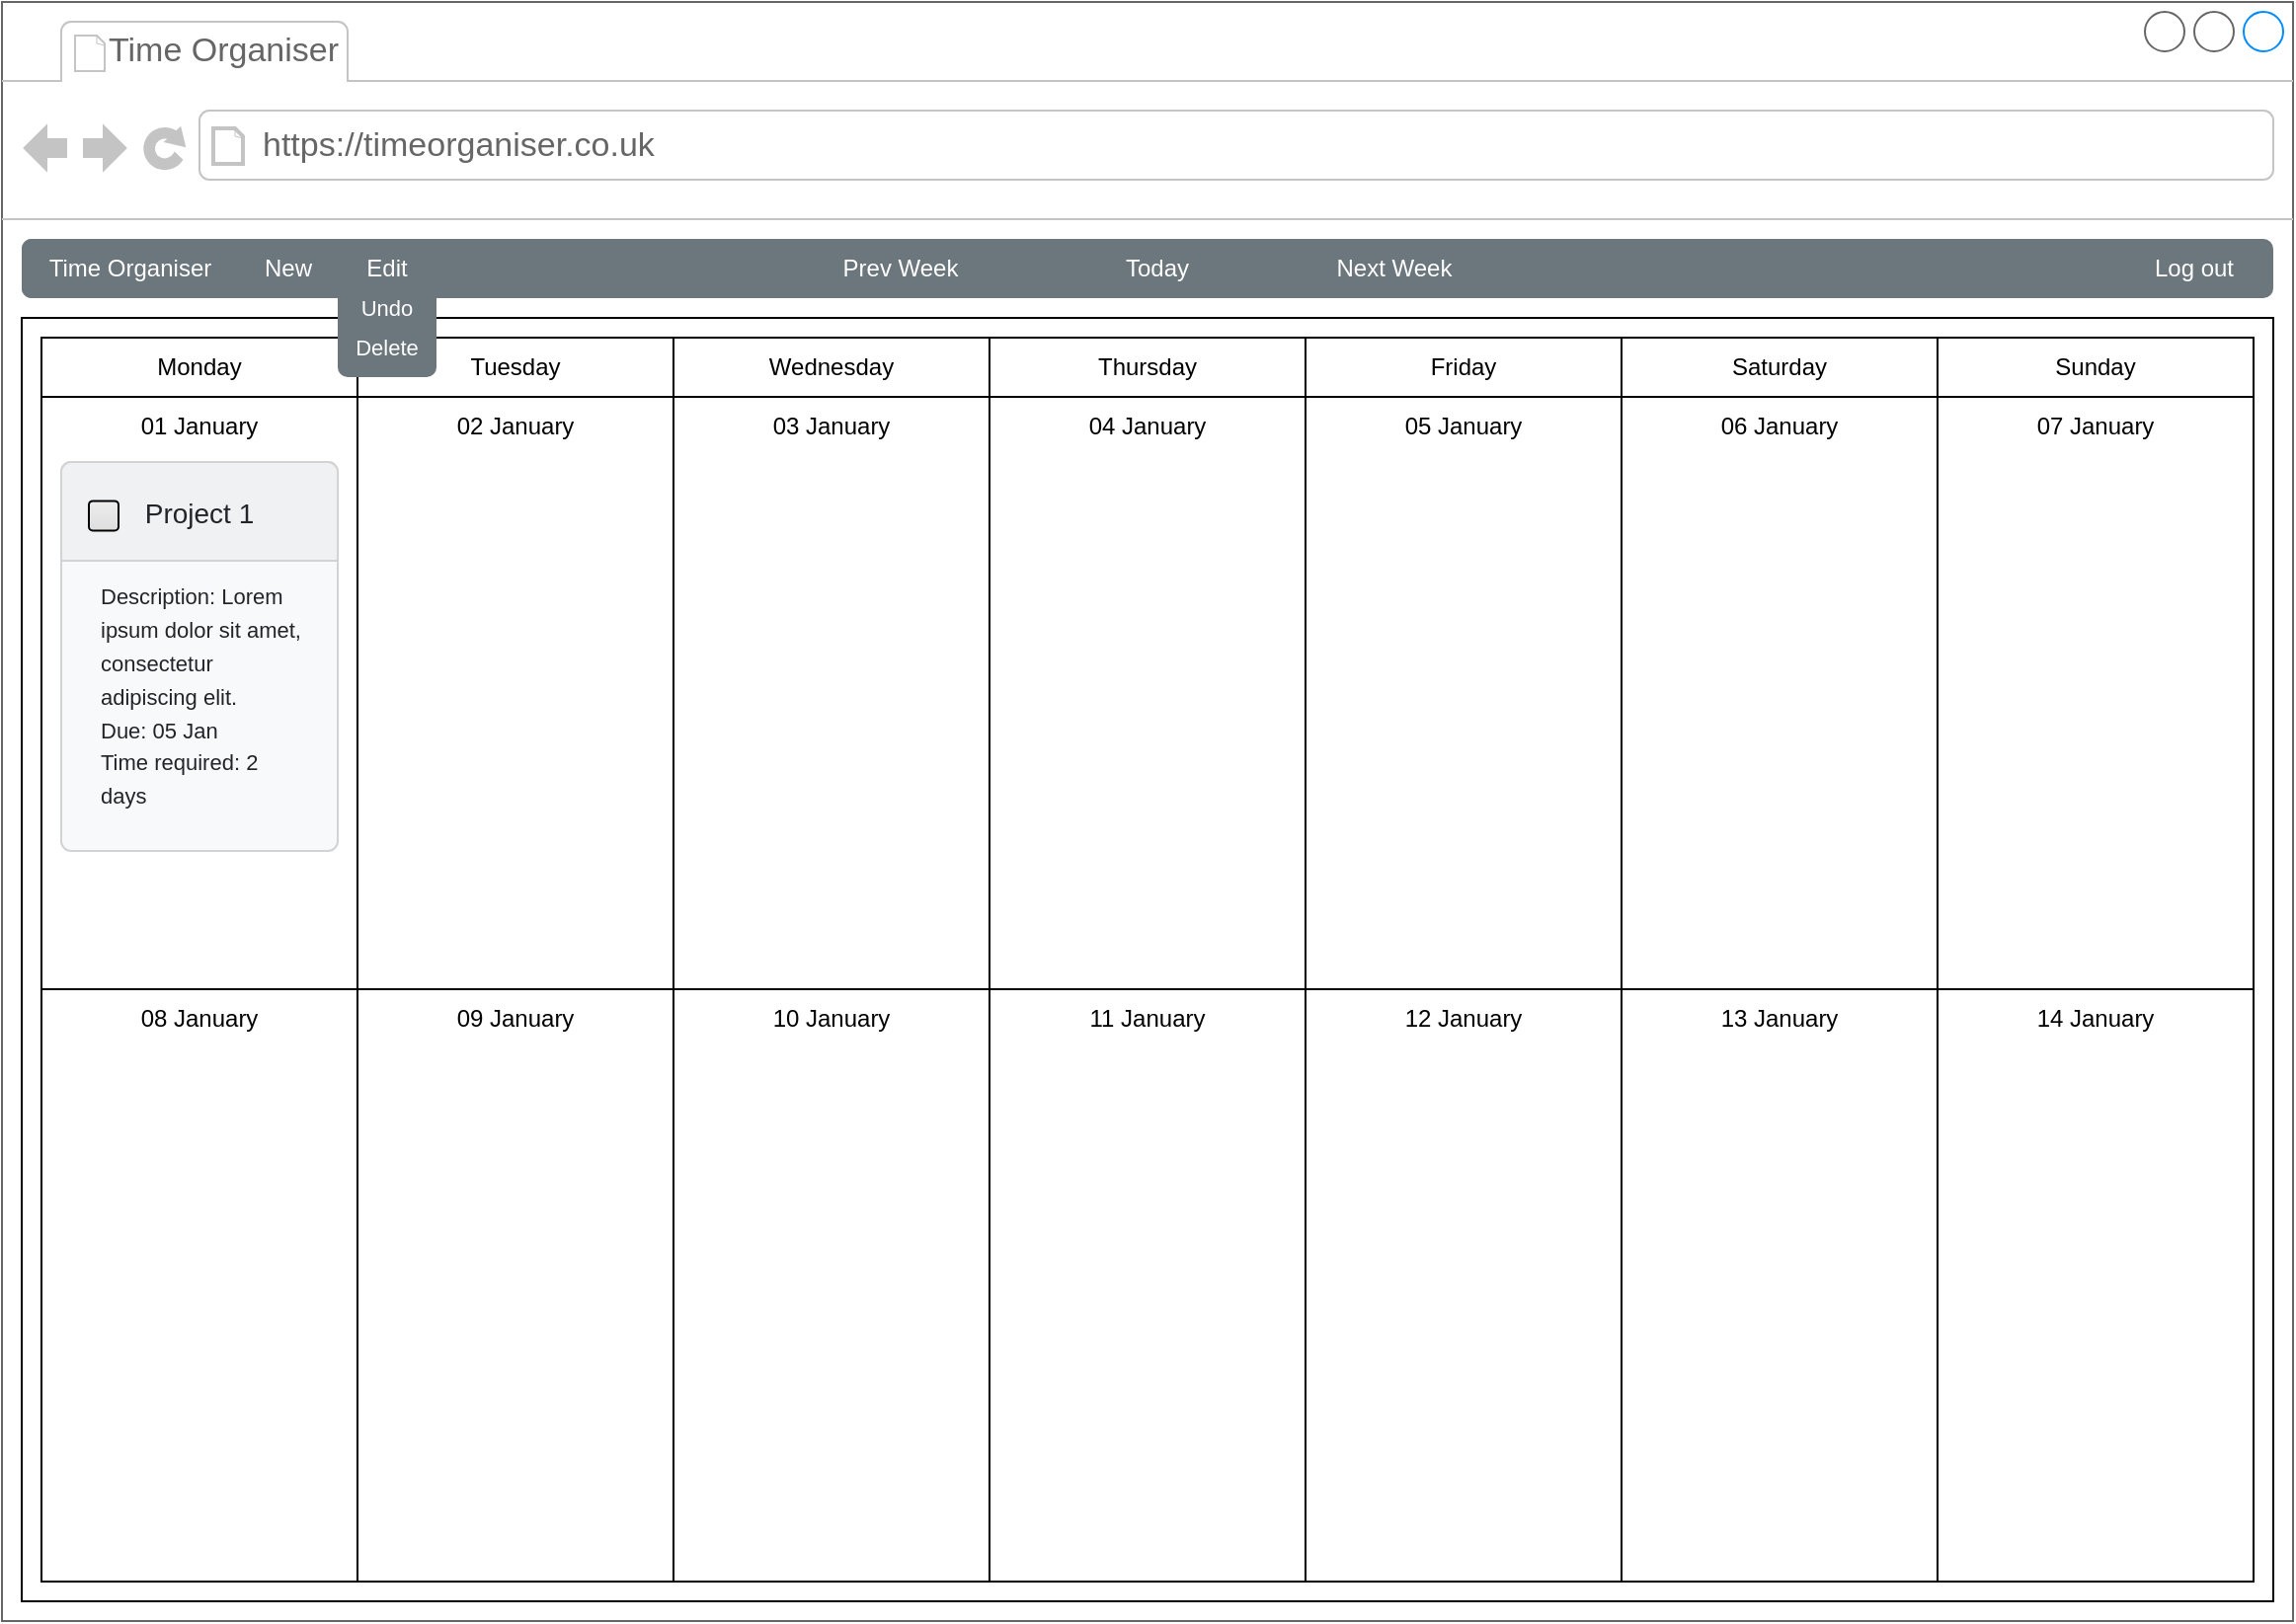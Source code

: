 <mxfile version="22.1.17" type="device" pages="3">
  <diagram name="Main" id="soKR7CIwet9UzGEPgBhU">
    <mxGraphModel dx="1242" dy="827" grid="1" gridSize="10" guides="1" tooltips="1" connect="1" arrows="1" fold="1" page="1" pageScale="1" pageWidth="1169" pageHeight="827" math="0" shadow="0">
      <root>
        <mxCell id="0" />
        <mxCell id="1" parent="0" />
        <mxCell id="f8uNrfVC8qq1xbUnTpQ6-2" value="" style="strokeWidth=1;shadow=0;dashed=0;align=center;html=1;shape=mxgraph.mockup.containers.browserWindow;rSize=0;strokeColor=#666666;strokeColor2=#008cff;strokeColor3=#c4c4c4;mainText=,;recursiveResize=0;" parent="1" vertex="1">
          <mxGeometry width="1160" height="820" as="geometry" />
        </mxCell>
        <mxCell id="f8uNrfVC8qq1xbUnTpQ6-3" value="Time Organiser" style="strokeWidth=1;shadow=0;dashed=0;align=center;html=1;shape=mxgraph.mockup.containers.anchor;fontSize=17;fontColor=#666666;align=left;whiteSpace=wrap;" parent="f8uNrfVC8qq1xbUnTpQ6-2" vertex="1">
          <mxGeometry x="52" y="12" width="120" height="26" as="geometry" />
        </mxCell>
        <mxCell id="f8uNrfVC8qq1xbUnTpQ6-4" value="https://timeorganiser.co.uk" style="strokeWidth=1;shadow=0;dashed=0;align=center;html=1;shape=mxgraph.mockup.containers.anchor;rSize=0;fontSize=17;fontColor=#666666;align=left;" parent="f8uNrfVC8qq1xbUnTpQ6-2" vertex="1">
          <mxGeometry x="130" y="60" width="250" height="26" as="geometry" />
        </mxCell>
        <mxCell id="f8uNrfVC8qq1xbUnTpQ6-10" value="" style="html=1;shadow=0;dashed=0;shape=mxgraph.bootstrap.rrect;rSize=5;strokeColor=none;html=1;whiteSpace=wrap;fillColor=#6C767D;fontColor=#ffffff;sketch=0;" parent="f8uNrfVC8qq1xbUnTpQ6-2" vertex="1">
          <mxGeometry x="10" y="120" width="440" height="30" as="geometry" />
        </mxCell>
        <mxCell id="f8uNrfVC8qq1xbUnTpQ6-11" value="&lt;font color=&quot;#ffffff&quot;&gt;Time Organiser&lt;/font&gt;" style="strokeColor=inherit;fillColor=inherit;gradientColor=inherit;fontColor=inherit;html=1;shadow=0;dashed=0;shape=mxgraph.bootstrap.leftButton;rSize=5;perimeter=none;whiteSpace=wrap;resizeHeight=1;sketch=0;" parent="f8uNrfVC8qq1xbUnTpQ6-10" vertex="1">
          <mxGeometry width="110" height="30" relative="1" as="geometry" />
        </mxCell>
        <mxCell id="f8uNrfVC8qq1xbUnTpQ6-14" value="" style="strokeColor=inherit;fillColor=inherit;gradientColor=inherit;fontColor=inherit;html=1;shadow=0;dashed=0;shape=mxgraph.bootstrap.rightButton;rSize=5;perimeter=none;whiteSpace=wrap;resizeHeight=1;sketch=0;" parent="f8uNrfVC8qq1xbUnTpQ6-10" vertex="1">
          <mxGeometry x="1" width="30" height="30" relative="1" as="geometry">
            <mxPoint x="-30" as="offset" />
          </mxGeometry>
        </mxCell>
        <mxCell id="f8uNrfVC8qq1xbUnTpQ6-12" value="&lt;font color=&quot;#ffffff&quot;&gt;New&lt;/font&gt;" style="strokeColor=inherit;fillColor=inherit;gradientColor=inherit;fontColor=inherit;html=1;shadow=0;dashed=0;perimeter=none;whiteSpace=wrap;resizeHeight=1;sketch=0;" parent="f8uNrfVC8qq1xbUnTpQ6-10" vertex="1">
          <mxGeometry width="30" height="30" relative="1" as="geometry">
            <mxPoint x="120" as="offset" />
          </mxGeometry>
        </mxCell>
        <mxCell id="f8uNrfVC8qq1xbUnTpQ6-13" value="&lt;font color=&quot;#ffffff&quot;&gt;Edit&lt;/font&gt;" style="strokeColor=inherit;fillColor=inherit;gradientColor=inherit;fontColor=inherit;html=1;shadow=0;dashed=0;perimeter=none;whiteSpace=wrap;resizeHeight=1;sketch=0;" parent="f8uNrfVC8qq1xbUnTpQ6-10" vertex="1">
          <mxGeometry width="30" height="30" relative="1" as="geometry">
            <mxPoint x="170" as="offset" />
          </mxGeometry>
        </mxCell>
        <mxCell id="f8uNrfVC8qq1xbUnTpQ6-15" value="" style="html=1;shadow=0;dashed=0;shape=mxgraph.bootstrap.rrect;rSize=5;strokeColor=none;html=1;whiteSpace=wrap;fillColor=#6C767D;fontColor=#ffffff;sketch=0;" parent="f8uNrfVC8qq1xbUnTpQ6-2" vertex="1">
          <mxGeometry x="430" y="120" width="650" height="30" as="geometry" />
        </mxCell>
        <mxCell id="f8uNrfVC8qq1xbUnTpQ6-16" value="" style="strokeColor=inherit;fillColor=inherit;gradientColor=inherit;fontColor=inherit;html=1;shadow=0;dashed=0;shape=mxgraph.bootstrap.leftButton;rSize=5;perimeter=none;whiteSpace=wrap;resizeHeight=1;sketch=0;" parent="f8uNrfVC8qq1xbUnTpQ6-15" vertex="1">
          <mxGeometry width="30" height="30" relative="1" as="geometry" />
        </mxCell>
        <mxCell id="f8uNrfVC8qq1xbUnTpQ6-18" value="" style="strokeColor=inherit;fillColor=inherit;gradientColor=inherit;fontColor=inherit;html=1;shadow=0;dashed=0;shape=mxgraph.bootstrap.rightButton;rSize=5;perimeter=none;whiteSpace=wrap;resizeHeight=1;sketch=0;" parent="f8uNrfVC8qq1xbUnTpQ6-15" vertex="1">
          <mxGeometry x="1" width="30" height="30" relative="1" as="geometry">
            <mxPoint x="-30" as="offset" />
          </mxGeometry>
        </mxCell>
        <mxCell id="4GkKyNcKcZ7dLZaAMH27-37" value="&lt;font color=&quot;#ffffff&quot;&gt;Prev Week&lt;br&gt;&lt;/font&gt;" style="strokeColor=inherit;fillColor=inherit;gradientColor=inherit;fontColor=inherit;html=1;shadow=0;dashed=0;perimeter=none;whiteSpace=wrap;resizeHeight=1;sketch=0;" parent="f8uNrfVC8qq1xbUnTpQ6-15" vertex="1">
          <mxGeometry x="-20" width="90" height="30" as="geometry" />
        </mxCell>
        <mxCell id="4GkKyNcKcZ7dLZaAMH27-38" value="&lt;font color=&quot;#ffffff&quot;&gt;Today&lt;br&gt;&lt;/font&gt;" style="strokeColor=inherit;fillColor=inherit;gradientColor=inherit;fontColor=inherit;html=1;shadow=0;dashed=0;perimeter=none;whiteSpace=wrap;resizeHeight=1;sketch=0;" parent="f8uNrfVC8qq1xbUnTpQ6-15" vertex="1">
          <mxGeometry x="110" width="90" height="30" as="geometry" />
        </mxCell>
        <mxCell id="4GkKyNcKcZ7dLZaAMH27-39" value="&lt;font color=&quot;#ffffff&quot;&gt;Next Week&lt;br&gt;&lt;/font&gt;" style="strokeColor=inherit;fillColor=inherit;gradientColor=inherit;fontColor=inherit;html=1;shadow=0;dashed=0;perimeter=none;whiteSpace=wrap;resizeHeight=1;sketch=0;" parent="f8uNrfVC8qq1xbUnTpQ6-15" vertex="1">
          <mxGeometry x="230" width="90" height="30" as="geometry" />
        </mxCell>
        <mxCell id="f8uNrfVC8qq1xbUnTpQ6-19" value="Log out" style="html=1;shadow=0;dashed=0;shape=mxgraph.bootstrap.rrect;rSize=5;strokeColor=none;html=1;whiteSpace=wrap;fillColor=#6C767D;fontColor=#ffffff;sketch=0;" parent="f8uNrfVC8qq1xbUnTpQ6-2" vertex="1">
          <mxGeometry x="1070" y="120" width="80" height="30" as="geometry" />
        </mxCell>
        <mxCell id="4GkKyNcKcZ7dLZaAMH27-1" value="" style="rounded=0;whiteSpace=wrap;html=1;" parent="f8uNrfVC8qq1xbUnTpQ6-2" vertex="1">
          <mxGeometry x="10" y="160" width="1140" height="650" as="geometry" />
        </mxCell>
        <mxCell id="4GkKyNcKcZ7dLZaAMH27-2" value="Monday" style="rounded=0;whiteSpace=wrap;html=1;" parent="f8uNrfVC8qq1xbUnTpQ6-2" vertex="1">
          <mxGeometry x="20" y="170" width="160" height="30" as="geometry" />
        </mxCell>
        <mxCell id="4GkKyNcKcZ7dLZaAMH27-3" value="Tuesday" style="rounded=0;whiteSpace=wrap;html=1;" parent="f8uNrfVC8qq1xbUnTpQ6-2" vertex="1">
          <mxGeometry x="180" y="170" width="160" height="30" as="geometry" />
        </mxCell>
        <mxCell id="4GkKyNcKcZ7dLZaAMH27-4" value="Wednesday" style="rounded=0;whiteSpace=wrap;html=1;" parent="f8uNrfVC8qq1xbUnTpQ6-2" vertex="1">
          <mxGeometry x="340" y="170" width="160" height="30" as="geometry" />
        </mxCell>
        <mxCell id="4GkKyNcKcZ7dLZaAMH27-5" value="Thursday" style="rounded=0;whiteSpace=wrap;html=1;" parent="f8uNrfVC8qq1xbUnTpQ6-2" vertex="1">
          <mxGeometry x="500" y="170" width="160" height="30" as="geometry" />
        </mxCell>
        <mxCell id="4GkKyNcKcZ7dLZaAMH27-6" value="Friday" style="rounded=0;whiteSpace=wrap;html=1;" parent="f8uNrfVC8qq1xbUnTpQ6-2" vertex="1">
          <mxGeometry x="660" y="170" width="160" height="30" as="geometry" />
        </mxCell>
        <mxCell id="4GkKyNcKcZ7dLZaAMH27-7" value="Saturday" style="rounded=0;whiteSpace=wrap;html=1;" parent="f8uNrfVC8qq1xbUnTpQ6-2" vertex="1">
          <mxGeometry x="820" y="170" width="160" height="30" as="geometry" />
        </mxCell>
        <mxCell id="4GkKyNcKcZ7dLZaAMH27-8" value="Sunday" style="rounded=0;whiteSpace=wrap;html=1;" parent="f8uNrfVC8qq1xbUnTpQ6-2" vertex="1">
          <mxGeometry x="980" y="170" width="160" height="30" as="geometry" />
        </mxCell>
        <mxCell id="4GkKyNcKcZ7dLZaAMH27-9" value="" style="rounded=0;whiteSpace=wrap;html=1;" parent="f8uNrfVC8qq1xbUnTpQ6-2" vertex="1">
          <mxGeometry x="20" y="200" width="160" height="300" as="geometry" />
        </mxCell>
        <mxCell id="4GkKyNcKcZ7dLZaAMH27-10" value="" style="rounded=0;whiteSpace=wrap;html=1;" parent="f8uNrfVC8qq1xbUnTpQ6-2" vertex="1">
          <mxGeometry x="20" y="500" width="160" height="300" as="geometry" />
        </mxCell>
        <mxCell id="4GkKyNcKcZ7dLZaAMH27-11" value="" style="rounded=0;whiteSpace=wrap;html=1;" parent="f8uNrfVC8qq1xbUnTpQ6-2" vertex="1">
          <mxGeometry x="180" y="200" width="160" height="300" as="geometry" />
        </mxCell>
        <mxCell id="4GkKyNcKcZ7dLZaAMH27-12" value="" style="rounded=0;whiteSpace=wrap;html=1;" parent="f8uNrfVC8qq1xbUnTpQ6-2" vertex="1">
          <mxGeometry x="180" y="500" width="160" height="300" as="geometry" />
        </mxCell>
        <mxCell id="4GkKyNcKcZ7dLZaAMH27-13" value="" style="rounded=0;whiteSpace=wrap;html=1;" parent="f8uNrfVC8qq1xbUnTpQ6-2" vertex="1">
          <mxGeometry x="340" y="200" width="160" height="300" as="geometry" />
        </mxCell>
        <mxCell id="4GkKyNcKcZ7dLZaAMH27-14" value="" style="rounded=0;whiteSpace=wrap;html=1;" parent="f8uNrfVC8qq1xbUnTpQ6-2" vertex="1">
          <mxGeometry x="340" y="500" width="160" height="300" as="geometry" />
        </mxCell>
        <mxCell id="4GkKyNcKcZ7dLZaAMH27-15" value="" style="rounded=0;whiteSpace=wrap;html=1;" parent="f8uNrfVC8qq1xbUnTpQ6-2" vertex="1">
          <mxGeometry x="500" y="200" width="160" height="300" as="geometry" />
        </mxCell>
        <mxCell id="4GkKyNcKcZ7dLZaAMH27-16" value="" style="rounded=0;whiteSpace=wrap;html=1;" parent="f8uNrfVC8qq1xbUnTpQ6-2" vertex="1">
          <mxGeometry x="500" y="500" width="160" height="300" as="geometry" />
        </mxCell>
        <mxCell id="4GkKyNcKcZ7dLZaAMH27-17" value="" style="rounded=0;whiteSpace=wrap;html=1;" parent="f8uNrfVC8qq1xbUnTpQ6-2" vertex="1">
          <mxGeometry x="660" y="200" width="160" height="300" as="geometry" />
        </mxCell>
        <mxCell id="4GkKyNcKcZ7dLZaAMH27-18" value="" style="rounded=0;whiteSpace=wrap;html=1;" parent="f8uNrfVC8qq1xbUnTpQ6-2" vertex="1">
          <mxGeometry x="660" y="500" width="160" height="300" as="geometry" />
        </mxCell>
        <mxCell id="4GkKyNcKcZ7dLZaAMH27-19" value="" style="rounded=0;whiteSpace=wrap;html=1;" parent="f8uNrfVC8qq1xbUnTpQ6-2" vertex="1">
          <mxGeometry x="820" y="200" width="160" height="300" as="geometry" />
        </mxCell>
        <mxCell id="4GkKyNcKcZ7dLZaAMH27-20" value="" style="rounded=0;whiteSpace=wrap;html=1;" parent="f8uNrfVC8qq1xbUnTpQ6-2" vertex="1">
          <mxGeometry x="820" y="500" width="160" height="300" as="geometry" />
        </mxCell>
        <mxCell id="4GkKyNcKcZ7dLZaAMH27-21" value="" style="rounded=0;whiteSpace=wrap;html=1;" parent="f8uNrfVC8qq1xbUnTpQ6-2" vertex="1">
          <mxGeometry x="980" y="200" width="160" height="300" as="geometry" />
        </mxCell>
        <mxCell id="4GkKyNcKcZ7dLZaAMH27-22" value="" style="rounded=0;whiteSpace=wrap;html=1;" parent="f8uNrfVC8qq1xbUnTpQ6-2" vertex="1">
          <mxGeometry x="980" y="500" width="160" height="300" as="geometry" />
        </mxCell>
        <mxCell id="4GkKyNcKcZ7dLZaAMH27-23" value="01 January" style="text;html=1;strokeColor=none;fillColor=none;align=center;verticalAlign=middle;whiteSpace=wrap;rounded=0;" parent="f8uNrfVC8qq1xbUnTpQ6-2" vertex="1">
          <mxGeometry x="20" y="200" width="160" height="30" as="geometry" />
        </mxCell>
        <mxCell id="4GkKyNcKcZ7dLZaAMH27-24" value="02&amp;nbsp;January" style="text;html=1;strokeColor=none;fillColor=none;align=center;verticalAlign=middle;whiteSpace=wrap;rounded=0;" parent="f8uNrfVC8qq1xbUnTpQ6-2" vertex="1">
          <mxGeometry x="180" y="200" width="160" height="30" as="geometry" />
        </mxCell>
        <mxCell id="4GkKyNcKcZ7dLZaAMH27-25" value="03 January" style="text;html=1;strokeColor=none;fillColor=none;align=center;verticalAlign=middle;whiteSpace=wrap;rounded=0;" parent="f8uNrfVC8qq1xbUnTpQ6-2" vertex="1">
          <mxGeometry x="340" y="200" width="160" height="30" as="geometry" />
        </mxCell>
        <mxCell id="4GkKyNcKcZ7dLZaAMH27-26" value="04&amp;nbsp;January" style="text;html=1;strokeColor=none;fillColor=none;align=center;verticalAlign=middle;whiteSpace=wrap;rounded=0;" parent="f8uNrfVC8qq1xbUnTpQ6-2" vertex="1">
          <mxGeometry x="500" y="200" width="160" height="30" as="geometry" />
        </mxCell>
        <mxCell id="4GkKyNcKcZ7dLZaAMH27-27" value="05 January" style="text;html=1;strokeColor=none;fillColor=none;align=center;verticalAlign=middle;whiteSpace=wrap;rounded=0;" parent="f8uNrfVC8qq1xbUnTpQ6-2" vertex="1">
          <mxGeometry x="660" y="200" width="160" height="30" as="geometry" />
        </mxCell>
        <mxCell id="4GkKyNcKcZ7dLZaAMH27-28" value="06 January" style="text;html=1;strokeColor=none;fillColor=none;align=center;verticalAlign=middle;whiteSpace=wrap;rounded=0;" parent="f8uNrfVC8qq1xbUnTpQ6-2" vertex="1">
          <mxGeometry x="820" y="200" width="160" height="30" as="geometry" />
        </mxCell>
        <mxCell id="4GkKyNcKcZ7dLZaAMH27-29" value="07&amp;nbsp;January" style="text;html=1;strokeColor=none;fillColor=none;align=center;verticalAlign=middle;whiteSpace=wrap;rounded=0;" parent="f8uNrfVC8qq1xbUnTpQ6-2" vertex="1">
          <mxGeometry x="980" y="200" width="160" height="30" as="geometry" />
        </mxCell>
        <mxCell id="4GkKyNcKcZ7dLZaAMH27-30" value="08 January" style="text;html=1;strokeColor=none;fillColor=none;align=center;verticalAlign=middle;whiteSpace=wrap;rounded=0;" parent="f8uNrfVC8qq1xbUnTpQ6-2" vertex="1">
          <mxGeometry x="20" y="500" width="160" height="30" as="geometry" />
        </mxCell>
        <mxCell id="4GkKyNcKcZ7dLZaAMH27-31" value="09 January" style="text;html=1;strokeColor=none;fillColor=none;align=center;verticalAlign=middle;whiteSpace=wrap;rounded=0;" parent="f8uNrfVC8qq1xbUnTpQ6-2" vertex="1">
          <mxGeometry x="180" y="500" width="160" height="30" as="geometry" />
        </mxCell>
        <mxCell id="4GkKyNcKcZ7dLZaAMH27-32" value="10 January" style="text;html=1;strokeColor=none;fillColor=none;align=center;verticalAlign=middle;whiteSpace=wrap;rounded=0;" parent="f8uNrfVC8qq1xbUnTpQ6-2" vertex="1">
          <mxGeometry x="340" y="500" width="160" height="30" as="geometry" />
        </mxCell>
        <mxCell id="4GkKyNcKcZ7dLZaAMH27-33" value="11 January" style="text;html=1;strokeColor=none;fillColor=none;align=center;verticalAlign=middle;whiteSpace=wrap;rounded=0;" parent="f8uNrfVC8qq1xbUnTpQ6-2" vertex="1">
          <mxGeometry x="500" y="500" width="160" height="30" as="geometry" />
        </mxCell>
        <mxCell id="4GkKyNcKcZ7dLZaAMH27-34" value="12 January" style="text;html=1;strokeColor=none;fillColor=none;align=center;verticalAlign=middle;whiteSpace=wrap;rounded=0;" parent="f8uNrfVC8qq1xbUnTpQ6-2" vertex="1">
          <mxGeometry x="660" y="500" width="160" height="30" as="geometry" />
        </mxCell>
        <mxCell id="4GkKyNcKcZ7dLZaAMH27-35" value="13 January" style="text;html=1;strokeColor=none;fillColor=none;align=center;verticalAlign=middle;whiteSpace=wrap;rounded=0;" parent="f8uNrfVC8qq1xbUnTpQ6-2" vertex="1">
          <mxGeometry x="820" y="500" width="160" height="30" as="geometry" />
        </mxCell>
        <mxCell id="4GkKyNcKcZ7dLZaAMH27-36" value="14 January" style="text;html=1;strokeColor=none;fillColor=none;align=center;verticalAlign=middle;whiteSpace=wrap;rounded=0;" parent="f8uNrfVC8qq1xbUnTpQ6-2" vertex="1">
          <mxGeometry x="980" y="500" width="160" height="30" as="geometry" />
        </mxCell>
        <mxCell id="4GkKyNcKcZ7dLZaAMH27-40" value="&lt;font style=&quot;font-size: 11px;&quot;&gt;Description:&amp;nbsp;Lorem ipsum dolor sit amet, consectetur adipiscing elit.&lt;br&gt;Due: 05 Jan&lt;br&gt;Time required: 2 days&lt;/font&gt;" style="html=1;shadow=0;dashed=0;shape=mxgraph.bootstrap.rrect;rSize=5;strokeColor=#D2D3D4;html=1;whiteSpace=wrap;fillColor=#F8F9FA;fontColor=#212529;verticalAlign=bottom;align=left;spacing=20;spacingBottom=0;fontSize=14;" parent="f8uNrfVC8qq1xbUnTpQ6-2" vertex="1">
          <mxGeometry x="30" y="233" width="140" height="197" as="geometry" />
        </mxCell>
        <mxCell id="4GkKyNcKcZ7dLZaAMH27-41" value="&lt;font style=&quot;font-size: 14px;&quot;&gt;Project 1&lt;/font&gt;" style="html=1;shadow=0;dashed=0;shape=mxgraph.bootstrap.topButton;rSize=5;perimeter=none;whiteSpace=wrap;fillColor=#F0F1F2;strokeColor=#D2D3D4;fontColor=#212529;resizeWidth=1;fontSize=18;align=center;spacing=20;" parent="4GkKyNcKcZ7dLZaAMH27-40" vertex="1">
          <mxGeometry width="140" height="50" relative="1" as="geometry" />
        </mxCell>
        <mxCell id="4GkKyNcKcZ7dLZaAMH27-44" value="" style="html=1;shadow=0;dashed=0;shape=mxgraph.bootstrap.checkbox2;labelPosition=right;verticalLabelPosition=middle;align=left;verticalAlign=middle;gradientColor=#DEDEDE;fillColor=#EDEDED;checked=0;spacing=5;checkedFill=#0085FC;checkedStroke=#ffffff;sketch=0;fontSize=16;aspect=fixed;" parent="4GkKyNcKcZ7dLZaAMH27-40" vertex="1">
          <mxGeometry x="14" y="19.7" width="15" height="15" as="geometry" />
        </mxCell>
        <mxCell id="4GkKyNcKcZ7dLZaAMH27-45" value="" style="html=1;shadow=0;dashed=0;shape=mxgraph.bootstrap.rrect;rSize=5;strokeColor=none;html=1;whiteSpace=wrap;fillColor=#6C767D;fontColor=#ffffff;sketch=0;" parent="f8uNrfVC8qq1xbUnTpQ6-2" vertex="1">
          <mxGeometry x="170" y="140" width="50" height="30" as="geometry" />
        </mxCell>
        <mxCell id="4GkKyNcKcZ7dLZaAMH27-46" value="&lt;font style=&quot;font-size: 11px;&quot; color=&quot;#ffffff&quot;&gt;Undo&lt;/font&gt;" style="strokeColor=inherit;fillColor=inherit;gradientColor=inherit;fontColor=inherit;html=1;shadow=0;dashed=0;shape=mxgraph.bootstrap.topButton;rSize=5;perimeter=none;whiteSpace=wrap;resizeWidth=1;sketch=0;" parent="4GkKyNcKcZ7dLZaAMH27-45" vertex="1">
          <mxGeometry width="50" height="10" relative="1" as="geometry">
            <mxPoint y="10" as="offset" />
          </mxGeometry>
        </mxCell>
        <mxCell id="aiwWqnHTmbXhBwCc5STT-1" value="" style="html=1;shadow=0;dashed=0;shape=mxgraph.bootstrap.rrect;rSize=5;strokeColor=none;html=1;whiteSpace=wrap;fillColor=#6C767D;fontColor=#ffffff;sketch=0;" vertex="1" parent="f8uNrfVC8qq1xbUnTpQ6-2">
          <mxGeometry x="170" y="160" width="50" height="30" as="geometry" />
        </mxCell>
        <mxCell id="aiwWqnHTmbXhBwCc5STT-2" value="&lt;font style=&quot;font-size: 11px;&quot; color=&quot;#ffffff&quot;&gt;Delete&lt;/font&gt;" style="strokeColor=inherit;fillColor=inherit;gradientColor=inherit;fontColor=inherit;html=1;shadow=0;dashed=0;shape=mxgraph.bootstrap.topButton;rSize=5;perimeter=none;whiteSpace=wrap;resizeWidth=1;sketch=0;" vertex="1" parent="aiwWqnHTmbXhBwCc5STT-1">
          <mxGeometry width="50" height="10" relative="1" as="geometry">
            <mxPoint y="10" as="offset" />
          </mxGeometry>
        </mxCell>
      </root>
    </mxGraphModel>
  </diagram>
  <diagram name="Log in" id="obpFiwc5WeMF6UtDXZB0">
    <mxGraphModel dx="1242" dy="827" grid="1" gridSize="10" guides="1" tooltips="1" connect="1" arrows="1" fold="1" page="1" pageScale="1" pageWidth="1169" pageHeight="827" math="0" shadow="0">
      <root>
        <mxCell id="JoULUldGNz2ZtYEWkng5-0" />
        <mxCell id="JoULUldGNz2ZtYEWkng5-1" parent="JoULUldGNz2ZtYEWkng5-0" />
        <mxCell id="JoULUldGNz2ZtYEWkng5-2" value="" style="strokeWidth=1;shadow=0;dashed=0;align=center;html=1;shape=mxgraph.mockup.containers.browserWindow;rSize=0;strokeColor=#666666;strokeColor2=#008cff;strokeColor3=#c4c4c4;mainText=,;recursiveResize=0;" parent="JoULUldGNz2ZtYEWkng5-1" vertex="1">
          <mxGeometry width="1160" height="820" as="geometry" />
        </mxCell>
        <mxCell id="JoULUldGNz2ZtYEWkng5-3" value="Log in" style="strokeWidth=1;shadow=0;dashed=0;align=center;html=1;shape=mxgraph.mockup.containers.anchor;fontSize=17;fontColor=#666666;align=left;whiteSpace=wrap;" parent="JoULUldGNz2ZtYEWkng5-2" vertex="1">
          <mxGeometry x="52" y="12" width="120" height="26" as="geometry" />
        </mxCell>
        <mxCell id="JoULUldGNz2ZtYEWkng5-4" value="https://timeorganiser.co.uk" style="strokeWidth=1;shadow=0;dashed=0;align=center;html=1;shape=mxgraph.mockup.containers.anchor;rSize=0;fontSize=17;fontColor=#666666;align=left;" parent="JoULUldGNz2ZtYEWkng5-2" vertex="1">
          <mxGeometry x="130" y="60" width="250" height="26" as="geometry" />
        </mxCell>
        <mxCell id="JoULUldGNz2ZtYEWkng5-5" value="" style="html=1;shadow=0;dashed=0;shape=mxgraph.bootstrap.rrect;rSize=5;strokeColor=none;html=1;whiteSpace=wrap;fillColor=#6C767D;fontColor=#ffffff;sketch=0;" parent="JoULUldGNz2ZtYEWkng5-2" vertex="1">
          <mxGeometry x="10" y="120" width="440" height="30" as="geometry" />
        </mxCell>
        <mxCell id="JoULUldGNz2ZtYEWkng5-6" value="&lt;font color=&quot;#ffffff&quot;&gt;Time Organiser&lt;/font&gt;" style="strokeColor=inherit;fillColor=inherit;gradientColor=inherit;fontColor=inherit;html=1;shadow=0;dashed=0;shape=mxgraph.bootstrap.leftButton;rSize=5;perimeter=none;whiteSpace=wrap;resizeHeight=1;sketch=0;" parent="JoULUldGNz2ZtYEWkng5-5" vertex="1">
          <mxGeometry width="110" height="30" relative="1" as="geometry" />
        </mxCell>
        <mxCell id="JoULUldGNz2ZtYEWkng5-7" value="" style="strokeColor=inherit;fillColor=inherit;gradientColor=inherit;fontColor=inherit;html=1;shadow=0;dashed=0;shape=mxgraph.bootstrap.rightButton;rSize=5;perimeter=none;whiteSpace=wrap;resizeHeight=1;sketch=0;" parent="JoULUldGNz2ZtYEWkng5-5" vertex="1">
          <mxGeometry x="1" width="30" height="30" relative="1" as="geometry">
            <mxPoint x="-30" as="offset" />
          </mxGeometry>
        </mxCell>
        <mxCell id="JoULUldGNz2ZtYEWkng5-8" value="&lt;font color=&quot;#ffffff&quot;&gt;New&lt;/font&gt;" style="strokeColor=inherit;fillColor=inherit;gradientColor=inherit;fontColor=inherit;html=1;shadow=0;dashed=0;perimeter=none;whiteSpace=wrap;resizeHeight=1;sketch=0;" parent="JoULUldGNz2ZtYEWkng5-5" vertex="1">
          <mxGeometry width="30" height="30" relative="1" as="geometry">
            <mxPoint x="120" as="offset" />
          </mxGeometry>
        </mxCell>
        <mxCell id="JoULUldGNz2ZtYEWkng5-9" value="&lt;font color=&quot;#ffffff&quot;&gt;Edit&lt;/font&gt;" style="strokeColor=inherit;fillColor=inherit;gradientColor=inherit;fontColor=inherit;html=1;shadow=0;dashed=0;perimeter=none;whiteSpace=wrap;resizeHeight=1;sketch=0;" parent="JoULUldGNz2ZtYEWkng5-5" vertex="1">
          <mxGeometry width="30" height="30" relative="1" as="geometry">
            <mxPoint x="170" as="offset" />
          </mxGeometry>
        </mxCell>
        <mxCell id="JoULUldGNz2ZtYEWkng5-10" value="" style="html=1;shadow=0;dashed=0;shape=mxgraph.bootstrap.rrect;rSize=5;strokeColor=none;html=1;whiteSpace=wrap;fillColor=#6C767D;fontColor=#ffffff;sketch=0;" parent="JoULUldGNz2ZtYEWkng5-2" vertex="1">
          <mxGeometry x="430" y="120" width="650" height="30" as="geometry" />
        </mxCell>
        <mxCell id="JoULUldGNz2ZtYEWkng5-11" value="" style="strokeColor=inherit;fillColor=inherit;gradientColor=inherit;fontColor=inherit;html=1;shadow=0;dashed=0;shape=mxgraph.bootstrap.leftButton;rSize=5;perimeter=none;whiteSpace=wrap;resizeHeight=1;sketch=0;" parent="JoULUldGNz2ZtYEWkng5-10" vertex="1">
          <mxGeometry width="30" height="30" relative="1" as="geometry" />
        </mxCell>
        <mxCell id="JoULUldGNz2ZtYEWkng5-12" value="" style="strokeColor=inherit;fillColor=inherit;gradientColor=inherit;fontColor=inherit;html=1;shadow=0;dashed=0;shape=mxgraph.bootstrap.rightButton;rSize=5;perimeter=none;whiteSpace=wrap;resizeHeight=1;sketch=0;" parent="JoULUldGNz2ZtYEWkng5-10" vertex="1">
          <mxGeometry x="1" width="30" height="30" relative="1" as="geometry">
            <mxPoint x="-30" as="offset" />
          </mxGeometry>
        </mxCell>
        <mxCell id="JoULUldGNz2ZtYEWkng5-13" value="&lt;font color=&quot;#ffffff&quot;&gt;&lt;br&gt;&lt;/font&gt;" style="strokeColor=inherit;fillColor=inherit;gradientColor=inherit;fontColor=inherit;html=1;shadow=0;dashed=0;perimeter=none;whiteSpace=wrap;resizeHeight=1;sketch=0;" parent="JoULUldGNz2ZtYEWkng5-10" vertex="1">
          <mxGeometry x="-20" width="90" height="30" as="geometry" />
        </mxCell>
        <mxCell id="JoULUldGNz2ZtYEWkng5-15" value="&lt;font color=&quot;#ffffff&quot;&gt;&lt;br&gt;&lt;/font&gt;" style="strokeColor=inherit;fillColor=inherit;gradientColor=inherit;fontColor=inherit;html=1;shadow=0;dashed=0;perimeter=none;whiteSpace=wrap;resizeHeight=1;sketch=0;" parent="JoULUldGNz2ZtYEWkng5-10" vertex="1">
          <mxGeometry x="230" width="90" height="30" as="geometry" />
        </mxCell>
        <mxCell id="JoULUldGNz2ZtYEWkng5-16" value="Log in" style="html=1;shadow=0;dashed=0;shape=mxgraph.bootstrap.rrect;rSize=5;strokeColor=none;html=1;whiteSpace=wrap;fillColor=#6C767D;fontColor=#ffffff;sketch=0;" parent="JoULUldGNz2ZtYEWkng5-2" vertex="1">
          <mxGeometry x="1070" y="120" width="80" height="30" as="geometry" />
        </mxCell>
        <mxCell id="JoULUldGNz2ZtYEWkng5-17" value="" style="rounded=0;whiteSpace=wrap;html=1;" parent="JoULUldGNz2ZtYEWkng5-2" vertex="1">
          <mxGeometry x="10" y="160" width="1140" height="650" as="geometry" />
        </mxCell>
        <mxCell id="JoULUldGNz2ZtYEWkng5-18" value="Monday" style="rounded=0;whiteSpace=wrap;html=1;fillColor=#c0c0c0;" parent="JoULUldGNz2ZtYEWkng5-2" vertex="1">
          <mxGeometry x="20" y="170" width="160" height="30" as="geometry" />
        </mxCell>
        <mxCell id="JoULUldGNz2ZtYEWkng5-19" value="Tuesday" style="rounded=0;whiteSpace=wrap;html=1;fillColor=#c0c0c0;" parent="JoULUldGNz2ZtYEWkng5-2" vertex="1">
          <mxGeometry x="180" y="170" width="160" height="30" as="geometry" />
        </mxCell>
        <mxCell id="JoULUldGNz2ZtYEWkng5-20" value="Wednesday" style="rounded=0;whiteSpace=wrap;html=1;fillColor=#c0c0c0;" parent="JoULUldGNz2ZtYEWkng5-2" vertex="1">
          <mxGeometry x="340" y="170" width="160" height="30" as="geometry" />
        </mxCell>
        <mxCell id="JoULUldGNz2ZtYEWkng5-21" value="Thursday" style="rounded=0;whiteSpace=wrap;html=1;fillColor=#c0c0c0;" parent="JoULUldGNz2ZtYEWkng5-2" vertex="1">
          <mxGeometry x="500" y="170" width="160" height="30" as="geometry" />
        </mxCell>
        <mxCell id="JoULUldGNz2ZtYEWkng5-22" value="Friday" style="rounded=0;whiteSpace=wrap;html=1;fillColor=#c0c0c0;" parent="JoULUldGNz2ZtYEWkng5-2" vertex="1">
          <mxGeometry x="660" y="170" width="160" height="30" as="geometry" />
        </mxCell>
        <mxCell id="JoULUldGNz2ZtYEWkng5-23" value="Saturday" style="rounded=0;whiteSpace=wrap;html=1;fillColor=#c0c0c0;" parent="JoULUldGNz2ZtYEWkng5-2" vertex="1">
          <mxGeometry x="820" y="170" width="160" height="30" as="geometry" />
        </mxCell>
        <mxCell id="JoULUldGNz2ZtYEWkng5-24" value="Sunday" style="rounded=0;whiteSpace=wrap;html=1;fillColor=#c0c0c0;" parent="JoULUldGNz2ZtYEWkng5-2" vertex="1">
          <mxGeometry x="980" y="170" width="160" height="30" as="geometry" />
        </mxCell>
        <mxCell id="JoULUldGNz2ZtYEWkng5-25" value="" style="rounded=0;whiteSpace=wrap;html=1;fillColor=#c0c0c0;" parent="JoULUldGNz2ZtYEWkng5-2" vertex="1">
          <mxGeometry x="20" y="200" width="160" height="300" as="geometry" />
        </mxCell>
        <mxCell id="JoULUldGNz2ZtYEWkng5-26" value="" style="rounded=0;whiteSpace=wrap;html=1;fillColor=#c0c0c0;" parent="JoULUldGNz2ZtYEWkng5-2" vertex="1">
          <mxGeometry x="20" y="500" width="160" height="300" as="geometry" />
        </mxCell>
        <mxCell id="JoULUldGNz2ZtYEWkng5-27" value="" style="rounded=0;whiteSpace=wrap;html=1;fillColor=#c0c0c0;" parent="JoULUldGNz2ZtYEWkng5-2" vertex="1">
          <mxGeometry x="180" y="200" width="160" height="300" as="geometry" />
        </mxCell>
        <mxCell id="JoULUldGNz2ZtYEWkng5-28" value="" style="rounded=0;whiteSpace=wrap;html=1;fillColor=#c0c0c0;" parent="JoULUldGNz2ZtYEWkng5-2" vertex="1">
          <mxGeometry x="180" y="500" width="160" height="300" as="geometry" />
        </mxCell>
        <mxCell id="JoULUldGNz2ZtYEWkng5-29" value="" style="rounded=0;whiteSpace=wrap;html=1;fillColor=#c0c0c0;" parent="JoULUldGNz2ZtYEWkng5-2" vertex="1">
          <mxGeometry x="340" y="200" width="160" height="300" as="geometry" />
        </mxCell>
        <mxCell id="JoULUldGNz2ZtYEWkng5-30" value="" style="rounded=0;whiteSpace=wrap;html=1;fillColor=#c0c0c0;" parent="JoULUldGNz2ZtYEWkng5-2" vertex="1">
          <mxGeometry x="340" y="500" width="160" height="300" as="geometry" />
        </mxCell>
        <mxCell id="JoULUldGNz2ZtYEWkng5-31" value="" style="rounded=0;whiteSpace=wrap;html=1;fillColor=#c0c0c0;" parent="JoULUldGNz2ZtYEWkng5-2" vertex="1">
          <mxGeometry x="500" y="200" width="160" height="300" as="geometry" />
        </mxCell>
        <mxCell id="JoULUldGNz2ZtYEWkng5-32" value="" style="rounded=0;whiteSpace=wrap;html=1;fillColor=#c0c0c0;" parent="JoULUldGNz2ZtYEWkng5-2" vertex="1">
          <mxGeometry x="500" y="500" width="160" height="300" as="geometry" />
        </mxCell>
        <mxCell id="JoULUldGNz2ZtYEWkng5-33" value="" style="rounded=0;whiteSpace=wrap;html=1;fillColor=#c0c0c0;" parent="JoULUldGNz2ZtYEWkng5-2" vertex="1">
          <mxGeometry x="660" y="200" width="160" height="300" as="geometry" />
        </mxCell>
        <mxCell id="JoULUldGNz2ZtYEWkng5-34" value="" style="rounded=0;whiteSpace=wrap;html=1;fillColor=#c0c0c0;" parent="JoULUldGNz2ZtYEWkng5-2" vertex="1">
          <mxGeometry x="660" y="500" width="160" height="300" as="geometry" />
        </mxCell>
        <mxCell id="JoULUldGNz2ZtYEWkng5-35" value="" style="rounded=0;whiteSpace=wrap;html=1;fillColor=#c0c0c0;" parent="JoULUldGNz2ZtYEWkng5-2" vertex="1">
          <mxGeometry x="820" y="200" width="160" height="300" as="geometry" />
        </mxCell>
        <mxCell id="JoULUldGNz2ZtYEWkng5-36" value="" style="rounded=0;whiteSpace=wrap;html=1;fillColor=#c0c0c0;" parent="JoULUldGNz2ZtYEWkng5-2" vertex="1">
          <mxGeometry x="820" y="500" width="160" height="300" as="geometry" />
        </mxCell>
        <mxCell id="JoULUldGNz2ZtYEWkng5-37" value="" style="rounded=0;whiteSpace=wrap;html=1;fillColor=#c0c0c0;" parent="JoULUldGNz2ZtYEWkng5-2" vertex="1">
          <mxGeometry x="980" y="200" width="160" height="300" as="geometry" />
        </mxCell>
        <mxCell id="JoULUldGNz2ZtYEWkng5-38" value="" style="rounded=0;whiteSpace=wrap;html=1;fillColor=#c0c0c0;" parent="JoULUldGNz2ZtYEWkng5-2" vertex="1">
          <mxGeometry x="980" y="500" width="160" height="300" as="geometry" />
        </mxCell>
        <mxCell id="JoULUldGNz2ZtYEWkng5-39" value="01 January" style="text;html=1;strokeColor=none;fillColor=none;align=center;verticalAlign=middle;whiteSpace=wrap;rounded=0;" parent="JoULUldGNz2ZtYEWkng5-2" vertex="1">
          <mxGeometry x="20" y="200" width="160" height="30" as="geometry" />
        </mxCell>
        <mxCell id="JoULUldGNz2ZtYEWkng5-40" value="02&amp;nbsp;January" style="text;html=1;strokeColor=none;fillColor=none;align=center;verticalAlign=middle;whiteSpace=wrap;rounded=0;" parent="JoULUldGNz2ZtYEWkng5-2" vertex="1">
          <mxGeometry x="180" y="200" width="160" height="30" as="geometry" />
        </mxCell>
        <mxCell id="JoULUldGNz2ZtYEWkng5-41" value="03 January" style="text;html=1;strokeColor=none;fillColor=none;align=center;verticalAlign=middle;whiteSpace=wrap;rounded=0;" parent="JoULUldGNz2ZtYEWkng5-2" vertex="1">
          <mxGeometry x="340" y="200" width="160" height="30" as="geometry" />
        </mxCell>
        <mxCell id="JoULUldGNz2ZtYEWkng5-42" value="04&amp;nbsp;January" style="text;html=1;strokeColor=none;fillColor=none;align=center;verticalAlign=middle;whiteSpace=wrap;rounded=0;" parent="JoULUldGNz2ZtYEWkng5-2" vertex="1">
          <mxGeometry x="500" y="200" width="160" height="30" as="geometry" />
        </mxCell>
        <mxCell id="JoULUldGNz2ZtYEWkng5-43" value="05 January" style="text;html=1;strokeColor=none;fillColor=none;align=center;verticalAlign=middle;whiteSpace=wrap;rounded=0;" parent="JoULUldGNz2ZtYEWkng5-2" vertex="1">
          <mxGeometry x="660" y="200" width="160" height="30" as="geometry" />
        </mxCell>
        <mxCell id="JoULUldGNz2ZtYEWkng5-44" value="06 January" style="text;html=1;strokeColor=none;fillColor=none;align=center;verticalAlign=middle;whiteSpace=wrap;rounded=0;" parent="JoULUldGNz2ZtYEWkng5-2" vertex="1">
          <mxGeometry x="820" y="200" width="160" height="30" as="geometry" />
        </mxCell>
        <mxCell id="JoULUldGNz2ZtYEWkng5-45" value="07&amp;nbsp;January" style="text;html=1;strokeColor=none;fillColor=none;align=center;verticalAlign=middle;whiteSpace=wrap;rounded=0;" parent="JoULUldGNz2ZtYEWkng5-2" vertex="1">
          <mxGeometry x="980" y="200" width="160" height="30" as="geometry" />
        </mxCell>
        <mxCell id="JoULUldGNz2ZtYEWkng5-46" value="08 January" style="text;html=1;strokeColor=none;fillColor=none;align=center;verticalAlign=middle;whiteSpace=wrap;rounded=0;" parent="JoULUldGNz2ZtYEWkng5-2" vertex="1">
          <mxGeometry x="20" y="500" width="160" height="30" as="geometry" />
        </mxCell>
        <mxCell id="JoULUldGNz2ZtYEWkng5-47" value="09 January" style="text;html=1;strokeColor=none;fillColor=none;align=center;verticalAlign=middle;whiteSpace=wrap;rounded=0;" parent="JoULUldGNz2ZtYEWkng5-2" vertex="1">
          <mxGeometry x="180" y="500" width="160" height="30" as="geometry" />
        </mxCell>
        <mxCell id="JoULUldGNz2ZtYEWkng5-48" value="10 January" style="text;html=1;strokeColor=none;fillColor=none;align=center;verticalAlign=middle;whiteSpace=wrap;rounded=0;" parent="JoULUldGNz2ZtYEWkng5-2" vertex="1">
          <mxGeometry x="340" y="500" width="160" height="30" as="geometry" />
        </mxCell>
        <mxCell id="JoULUldGNz2ZtYEWkng5-49" value="11 January" style="text;html=1;strokeColor=none;fillColor=none;align=center;verticalAlign=middle;whiteSpace=wrap;rounded=0;" parent="JoULUldGNz2ZtYEWkng5-2" vertex="1">
          <mxGeometry x="500" y="500" width="160" height="30" as="geometry" />
        </mxCell>
        <mxCell id="JoULUldGNz2ZtYEWkng5-50" value="12 January" style="text;html=1;strokeColor=none;fillColor=none;align=center;verticalAlign=middle;whiteSpace=wrap;rounded=0;" parent="JoULUldGNz2ZtYEWkng5-2" vertex="1">
          <mxGeometry x="660" y="500" width="160" height="30" as="geometry" />
        </mxCell>
        <mxCell id="JoULUldGNz2ZtYEWkng5-51" value="13 January" style="text;html=1;strokeColor=none;fillColor=none;align=center;verticalAlign=middle;whiteSpace=wrap;rounded=0;" parent="JoULUldGNz2ZtYEWkng5-2" vertex="1">
          <mxGeometry x="820" y="500" width="160" height="30" as="geometry" />
        </mxCell>
        <mxCell id="JoULUldGNz2ZtYEWkng5-52" value="14 January" style="text;html=1;strokeColor=none;fillColor=none;align=center;verticalAlign=middle;whiteSpace=wrap;rounded=0;" parent="JoULUldGNz2ZtYEWkng5-2" vertex="1">
          <mxGeometry x="980" y="500" width="160" height="30" as="geometry" />
        </mxCell>
        <mxCell id="ODwV_sRAmb1rkdDtEjU_-0" value="" style="rounded=0;whiteSpace=wrap;html=1;" parent="JoULUldGNz2ZtYEWkng5-2" vertex="1">
          <mxGeometry x="370" y="260" width="420" height="310" as="geometry" />
        </mxCell>
        <mxCell id="ODwV_sRAmb1rkdDtEjU_-1" value="Please Log In" style="html=1;shadow=0;dashed=0;shape=mxgraph.bootstrap.rrect;rSize=5;strokeColor=none;strokeWidth=1;fillColor=#0085FC;fontColor=#FFFFFF;whiteSpace=wrap;align=center;verticalAlign=middle;spacingLeft=0;fontStyle=1;fontSize=14;spacing=5;" parent="JoULUldGNz2ZtYEWkng5-2" vertex="1">
          <mxGeometry x="380" y="270" width="400" height="50" as="geometry" />
        </mxCell>
        <mxCell id="ODwV_sRAmb1rkdDtEjU_-2" value="Username" style="html=1;shadow=0;dashed=0;shape=mxgraph.bootstrap.rrect;rSize=5;strokeColor=#CED4DA;html=1;whiteSpace=wrap;fillColor=#FFFFFF;fontColor=#7D868C;align=left;spacing=15;spacingLeft=40;fontSize=14;" parent="JoULUldGNz2ZtYEWkng5-2" vertex="1">
          <mxGeometry x="380" y="340" width="400" height="40" as="geometry" />
        </mxCell>
        <mxCell id="ODwV_sRAmb1rkdDtEjU_-3" value="@" style="html=1;shadow=0;dashed=0;shape=mxgraph.bootstrap.leftButton;strokeColor=inherit;gradientColor=inherit;fontColor=inherit;fillColor=#E9ECEF;rSize=5;perimeter=none;whiteSpace=wrap;resizeHeight=1;fontSize=14;" parent="ODwV_sRAmb1rkdDtEjU_-2" vertex="1">
          <mxGeometry width="40" height="40" as="geometry" />
        </mxCell>
        <mxCell id="ODwV_sRAmb1rkdDtEjU_-14" value="Password" style="html=1;shadow=0;dashed=0;shape=mxgraph.bootstrap.rrect;rSize=5;strokeColor=#CED4DA;html=1;whiteSpace=wrap;fillColor=#FFFFFF;fontColor=#7D868C;align=left;spacing=15;spacingLeft=40;fontSize=14;" parent="JoULUldGNz2ZtYEWkng5-2" vertex="1">
          <mxGeometry x="380" y="400" width="400" height="40" as="geometry" />
        </mxCell>
        <mxCell id="ODwV_sRAmb1rkdDtEjU_-15" value="" style="html=1;shadow=0;dashed=0;shape=mxgraph.bootstrap.leftButton;strokeColor=inherit;gradientColor=inherit;fontColor=inherit;fillColor=#E9ECEF;rSize=5;perimeter=none;whiteSpace=wrap;resizeHeight=1;fontSize=14;" parent="ODwV_sRAmb1rkdDtEjU_-14" vertex="1">
          <mxGeometry width="40" height="40" as="geometry" />
        </mxCell>
        <mxCell id="ODwV_sRAmb1rkdDtEjU_-16" value="Log in" style="rounded=1;html=1;shadow=0;dashed=0;whiteSpace=wrap;fontSize=14;fillColor=#E6E6E6;align=center;strokeColor=#E6E6E6;fontColor=#333333;" parent="JoULUldGNz2ZtYEWkng5-2" vertex="1">
          <mxGeometry x="380" y="463.12" width="400" height="46.88" as="geometry" />
        </mxCell>
        <mxCell id="ODwV_sRAmb1rkdDtEjU_-19" value="Don&#39;t have an account? &lt;u&gt;Click here&lt;/u&gt;&amp;nbsp;to register" style="text;html=1;strokeColor=none;fillColor=none;align=center;verticalAlign=middle;whiteSpace=wrap;rounded=0;" parent="JoULUldGNz2ZtYEWkng5-2" vertex="1">
          <mxGeometry x="380" y="520" width="400" height="40" as="geometry" />
        </mxCell>
      </root>
    </mxGraphModel>
  </diagram>
  <diagram name="Register" id="-jwPM-6OKUtAzf7NCoH0">
    <mxGraphModel dx="1242" dy="827" grid="1" gridSize="10" guides="1" tooltips="1" connect="1" arrows="1" fold="1" page="1" pageScale="1" pageWidth="1169" pageHeight="827" math="0" shadow="0">
      <root>
        <mxCell id="udDmU7BE7Jp5Ilwmu-Rb-0" />
        <mxCell id="udDmU7BE7Jp5Ilwmu-Rb-1" parent="udDmU7BE7Jp5Ilwmu-Rb-0" />
        <mxCell id="udDmU7BE7Jp5Ilwmu-Rb-2" value="" style="strokeWidth=1;shadow=0;dashed=0;align=center;html=1;shape=mxgraph.mockup.containers.browserWindow;rSize=0;strokeColor=#666666;strokeColor2=#008cff;strokeColor3=#c4c4c4;mainText=,;recursiveResize=0;" parent="udDmU7BE7Jp5Ilwmu-Rb-1" vertex="1">
          <mxGeometry width="1160" height="820" as="geometry" />
        </mxCell>
        <mxCell id="udDmU7BE7Jp5Ilwmu-Rb-3" value="Register" style="strokeWidth=1;shadow=0;dashed=0;align=center;html=1;shape=mxgraph.mockup.containers.anchor;fontSize=17;fontColor=#666666;align=left;whiteSpace=wrap;" parent="udDmU7BE7Jp5Ilwmu-Rb-2" vertex="1">
          <mxGeometry x="52" y="12" width="120" height="26" as="geometry" />
        </mxCell>
        <mxCell id="udDmU7BE7Jp5Ilwmu-Rb-4" value="https://timeorganiser.co.uk" style="strokeWidth=1;shadow=0;dashed=0;align=center;html=1;shape=mxgraph.mockup.containers.anchor;rSize=0;fontSize=17;fontColor=#666666;align=left;" parent="udDmU7BE7Jp5Ilwmu-Rb-2" vertex="1">
          <mxGeometry x="130" y="60" width="250" height="26" as="geometry" />
        </mxCell>
        <mxCell id="udDmU7BE7Jp5Ilwmu-Rb-5" value="" style="html=1;shadow=0;dashed=0;shape=mxgraph.bootstrap.rrect;rSize=5;strokeColor=none;html=1;whiteSpace=wrap;fillColor=#6C767D;fontColor=#ffffff;sketch=0;" parent="udDmU7BE7Jp5Ilwmu-Rb-2" vertex="1">
          <mxGeometry x="10" y="120" width="440" height="30" as="geometry" />
        </mxCell>
        <mxCell id="udDmU7BE7Jp5Ilwmu-Rb-6" value="&lt;font color=&quot;#ffffff&quot;&gt;Time Organiser&lt;/font&gt;" style="strokeColor=inherit;fillColor=inherit;gradientColor=inherit;fontColor=inherit;html=1;shadow=0;dashed=0;shape=mxgraph.bootstrap.leftButton;rSize=5;perimeter=none;whiteSpace=wrap;resizeHeight=1;sketch=0;" parent="udDmU7BE7Jp5Ilwmu-Rb-5" vertex="1">
          <mxGeometry width="110" height="30" relative="1" as="geometry" />
        </mxCell>
        <mxCell id="udDmU7BE7Jp5Ilwmu-Rb-7" value="" style="strokeColor=inherit;fillColor=inherit;gradientColor=inherit;fontColor=inherit;html=1;shadow=0;dashed=0;shape=mxgraph.bootstrap.rightButton;rSize=5;perimeter=none;whiteSpace=wrap;resizeHeight=1;sketch=0;" parent="udDmU7BE7Jp5Ilwmu-Rb-5" vertex="1">
          <mxGeometry x="1" width="30" height="30" relative="1" as="geometry">
            <mxPoint x="-30" as="offset" />
          </mxGeometry>
        </mxCell>
        <mxCell id="udDmU7BE7Jp5Ilwmu-Rb-8" value="&lt;font color=&quot;#ffffff&quot;&gt;New&lt;/font&gt;" style="strokeColor=inherit;fillColor=inherit;gradientColor=inherit;fontColor=inherit;html=1;shadow=0;dashed=0;perimeter=none;whiteSpace=wrap;resizeHeight=1;sketch=0;" parent="udDmU7BE7Jp5Ilwmu-Rb-5" vertex="1">
          <mxGeometry width="30" height="30" relative="1" as="geometry">
            <mxPoint x="120" as="offset" />
          </mxGeometry>
        </mxCell>
        <mxCell id="udDmU7BE7Jp5Ilwmu-Rb-9" value="&lt;font color=&quot;#ffffff&quot;&gt;Edit&lt;/font&gt;" style="strokeColor=inherit;fillColor=inherit;gradientColor=inherit;fontColor=inherit;html=1;shadow=0;dashed=0;perimeter=none;whiteSpace=wrap;resizeHeight=1;sketch=0;" parent="udDmU7BE7Jp5Ilwmu-Rb-5" vertex="1">
          <mxGeometry width="30" height="30" relative="1" as="geometry">
            <mxPoint x="170" as="offset" />
          </mxGeometry>
        </mxCell>
        <mxCell id="udDmU7BE7Jp5Ilwmu-Rb-10" value="" style="html=1;shadow=0;dashed=0;shape=mxgraph.bootstrap.rrect;rSize=5;strokeColor=none;html=1;whiteSpace=wrap;fillColor=#6C767D;fontColor=#ffffff;sketch=0;" parent="udDmU7BE7Jp5Ilwmu-Rb-2" vertex="1">
          <mxGeometry x="430" y="120" width="650" height="30" as="geometry" />
        </mxCell>
        <mxCell id="udDmU7BE7Jp5Ilwmu-Rb-11" value="" style="strokeColor=inherit;fillColor=inherit;gradientColor=inherit;fontColor=inherit;html=1;shadow=0;dashed=0;shape=mxgraph.bootstrap.leftButton;rSize=5;perimeter=none;whiteSpace=wrap;resizeHeight=1;sketch=0;" parent="udDmU7BE7Jp5Ilwmu-Rb-10" vertex="1">
          <mxGeometry width="30" height="30" relative="1" as="geometry" />
        </mxCell>
        <mxCell id="udDmU7BE7Jp5Ilwmu-Rb-12" value="" style="strokeColor=inherit;fillColor=inherit;gradientColor=inherit;fontColor=inherit;html=1;shadow=0;dashed=0;shape=mxgraph.bootstrap.rightButton;rSize=5;perimeter=none;whiteSpace=wrap;resizeHeight=1;sketch=0;" parent="udDmU7BE7Jp5Ilwmu-Rb-10" vertex="1">
          <mxGeometry x="1" width="30" height="30" relative="1" as="geometry">
            <mxPoint x="-30" as="offset" />
          </mxGeometry>
        </mxCell>
        <mxCell id="udDmU7BE7Jp5Ilwmu-Rb-13" value="&lt;font color=&quot;#ffffff&quot;&gt;&lt;br&gt;&lt;/font&gt;" style="strokeColor=inherit;fillColor=inherit;gradientColor=inherit;fontColor=inherit;html=1;shadow=0;dashed=0;perimeter=none;whiteSpace=wrap;resizeHeight=1;sketch=0;" parent="udDmU7BE7Jp5Ilwmu-Rb-10" vertex="1">
          <mxGeometry x="-20" width="90" height="30" as="geometry" />
        </mxCell>
        <mxCell id="udDmU7BE7Jp5Ilwmu-Rb-14" value="&lt;font color=&quot;#ffffff&quot;&gt;&lt;br&gt;&lt;/font&gt;" style="strokeColor=inherit;fillColor=inherit;gradientColor=inherit;fontColor=inherit;html=1;shadow=0;dashed=0;perimeter=none;whiteSpace=wrap;resizeHeight=1;sketch=0;" parent="udDmU7BE7Jp5Ilwmu-Rb-10" vertex="1">
          <mxGeometry x="230" width="90" height="30" as="geometry" />
        </mxCell>
        <mxCell id="udDmU7BE7Jp5Ilwmu-Rb-15" value="Log in" style="html=1;shadow=0;dashed=0;shape=mxgraph.bootstrap.rrect;rSize=5;strokeColor=none;html=1;whiteSpace=wrap;fillColor=#6C767D;fontColor=#ffffff;sketch=0;" parent="udDmU7BE7Jp5Ilwmu-Rb-2" vertex="1">
          <mxGeometry x="1070" y="120" width="80" height="30" as="geometry" />
        </mxCell>
        <mxCell id="udDmU7BE7Jp5Ilwmu-Rb-16" value="" style="rounded=0;whiteSpace=wrap;html=1;" parent="udDmU7BE7Jp5Ilwmu-Rb-2" vertex="1">
          <mxGeometry x="10" y="160" width="1140" height="650" as="geometry" />
        </mxCell>
        <mxCell id="udDmU7BE7Jp5Ilwmu-Rb-17" value="Monday" style="rounded=0;whiteSpace=wrap;html=1;fillColor=#c0c0c0;" parent="udDmU7BE7Jp5Ilwmu-Rb-2" vertex="1">
          <mxGeometry x="20" y="170" width="160" height="30" as="geometry" />
        </mxCell>
        <mxCell id="udDmU7BE7Jp5Ilwmu-Rb-18" value="Tuesday" style="rounded=0;whiteSpace=wrap;html=1;fillColor=#c0c0c0;" parent="udDmU7BE7Jp5Ilwmu-Rb-2" vertex="1">
          <mxGeometry x="180" y="170" width="160" height="30" as="geometry" />
        </mxCell>
        <mxCell id="udDmU7BE7Jp5Ilwmu-Rb-19" value="Wednesday" style="rounded=0;whiteSpace=wrap;html=1;fillColor=#c0c0c0;" parent="udDmU7BE7Jp5Ilwmu-Rb-2" vertex="1">
          <mxGeometry x="340" y="170" width="160" height="30" as="geometry" />
        </mxCell>
        <mxCell id="udDmU7BE7Jp5Ilwmu-Rb-20" value="Thursday" style="rounded=0;whiteSpace=wrap;html=1;fillColor=#c0c0c0;" parent="udDmU7BE7Jp5Ilwmu-Rb-2" vertex="1">
          <mxGeometry x="500" y="170" width="160" height="30" as="geometry" />
        </mxCell>
        <mxCell id="udDmU7BE7Jp5Ilwmu-Rb-21" value="Friday" style="rounded=0;whiteSpace=wrap;html=1;fillColor=#c0c0c0;" parent="udDmU7BE7Jp5Ilwmu-Rb-2" vertex="1">
          <mxGeometry x="660" y="170" width="160" height="30" as="geometry" />
        </mxCell>
        <mxCell id="udDmU7BE7Jp5Ilwmu-Rb-22" value="Saturday" style="rounded=0;whiteSpace=wrap;html=1;fillColor=#c0c0c0;" parent="udDmU7BE7Jp5Ilwmu-Rb-2" vertex="1">
          <mxGeometry x="820" y="170" width="160" height="30" as="geometry" />
        </mxCell>
        <mxCell id="udDmU7BE7Jp5Ilwmu-Rb-23" value="Sunday" style="rounded=0;whiteSpace=wrap;html=1;fillColor=#c0c0c0;" parent="udDmU7BE7Jp5Ilwmu-Rb-2" vertex="1">
          <mxGeometry x="980" y="170" width="160" height="30" as="geometry" />
        </mxCell>
        <mxCell id="udDmU7BE7Jp5Ilwmu-Rb-24" value="" style="rounded=0;whiteSpace=wrap;html=1;fillColor=#c0c0c0;" parent="udDmU7BE7Jp5Ilwmu-Rb-2" vertex="1">
          <mxGeometry x="20" y="200" width="160" height="300" as="geometry" />
        </mxCell>
        <mxCell id="udDmU7BE7Jp5Ilwmu-Rb-25" value="" style="rounded=0;whiteSpace=wrap;html=1;fillColor=#c0c0c0;" parent="udDmU7BE7Jp5Ilwmu-Rb-2" vertex="1">
          <mxGeometry x="20" y="500" width="160" height="300" as="geometry" />
        </mxCell>
        <mxCell id="udDmU7BE7Jp5Ilwmu-Rb-26" value="" style="rounded=0;whiteSpace=wrap;html=1;fillColor=#c0c0c0;" parent="udDmU7BE7Jp5Ilwmu-Rb-2" vertex="1">
          <mxGeometry x="180" y="200" width="160" height="300" as="geometry" />
        </mxCell>
        <mxCell id="udDmU7BE7Jp5Ilwmu-Rb-27" value="" style="rounded=0;whiteSpace=wrap;html=1;fillColor=#c0c0c0;" parent="udDmU7BE7Jp5Ilwmu-Rb-2" vertex="1">
          <mxGeometry x="180" y="500" width="160" height="300" as="geometry" />
        </mxCell>
        <mxCell id="udDmU7BE7Jp5Ilwmu-Rb-28" value="" style="rounded=0;whiteSpace=wrap;html=1;fillColor=#c0c0c0;" parent="udDmU7BE7Jp5Ilwmu-Rb-2" vertex="1">
          <mxGeometry x="340" y="200" width="160" height="300" as="geometry" />
        </mxCell>
        <mxCell id="udDmU7BE7Jp5Ilwmu-Rb-29" value="" style="rounded=0;whiteSpace=wrap;html=1;fillColor=#c0c0c0;" parent="udDmU7BE7Jp5Ilwmu-Rb-2" vertex="1">
          <mxGeometry x="340" y="500" width="160" height="300" as="geometry" />
        </mxCell>
        <mxCell id="udDmU7BE7Jp5Ilwmu-Rb-30" value="" style="rounded=0;whiteSpace=wrap;html=1;fillColor=#c0c0c0;" parent="udDmU7BE7Jp5Ilwmu-Rb-2" vertex="1">
          <mxGeometry x="500" y="200" width="160" height="300" as="geometry" />
        </mxCell>
        <mxCell id="udDmU7BE7Jp5Ilwmu-Rb-31" value="" style="rounded=0;whiteSpace=wrap;html=1;fillColor=#c0c0c0;" parent="udDmU7BE7Jp5Ilwmu-Rb-2" vertex="1">
          <mxGeometry x="500" y="500" width="160" height="300" as="geometry" />
        </mxCell>
        <mxCell id="udDmU7BE7Jp5Ilwmu-Rb-32" value="" style="rounded=0;whiteSpace=wrap;html=1;fillColor=#c0c0c0;" parent="udDmU7BE7Jp5Ilwmu-Rb-2" vertex="1">
          <mxGeometry x="660" y="200" width="160" height="300" as="geometry" />
        </mxCell>
        <mxCell id="udDmU7BE7Jp5Ilwmu-Rb-33" value="" style="rounded=0;whiteSpace=wrap;html=1;fillColor=#c0c0c0;" parent="udDmU7BE7Jp5Ilwmu-Rb-2" vertex="1">
          <mxGeometry x="660" y="500" width="160" height="300" as="geometry" />
        </mxCell>
        <mxCell id="udDmU7BE7Jp5Ilwmu-Rb-34" value="" style="rounded=0;whiteSpace=wrap;html=1;fillColor=#c0c0c0;" parent="udDmU7BE7Jp5Ilwmu-Rb-2" vertex="1">
          <mxGeometry x="820" y="200" width="160" height="300" as="geometry" />
        </mxCell>
        <mxCell id="udDmU7BE7Jp5Ilwmu-Rb-35" value="" style="rounded=0;whiteSpace=wrap;html=1;fillColor=#c0c0c0;" parent="udDmU7BE7Jp5Ilwmu-Rb-2" vertex="1">
          <mxGeometry x="820" y="500" width="160" height="300" as="geometry" />
        </mxCell>
        <mxCell id="udDmU7BE7Jp5Ilwmu-Rb-36" value="" style="rounded=0;whiteSpace=wrap;html=1;fillColor=#c0c0c0;" parent="udDmU7BE7Jp5Ilwmu-Rb-2" vertex="1">
          <mxGeometry x="980" y="200" width="160" height="300" as="geometry" />
        </mxCell>
        <mxCell id="udDmU7BE7Jp5Ilwmu-Rb-37" value="" style="rounded=0;whiteSpace=wrap;html=1;fillColor=#c0c0c0;" parent="udDmU7BE7Jp5Ilwmu-Rb-2" vertex="1">
          <mxGeometry x="980" y="500" width="160" height="300" as="geometry" />
        </mxCell>
        <mxCell id="udDmU7BE7Jp5Ilwmu-Rb-38" value="01 January" style="text;html=1;strokeColor=none;fillColor=none;align=center;verticalAlign=middle;whiteSpace=wrap;rounded=0;" parent="udDmU7BE7Jp5Ilwmu-Rb-2" vertex="1">
          <mxGeometry x="20" y="200" width="160" height="30" as="geometry" />
        </mxCell>
        <mxCell id="udDmU7BE7Jp5Ilwmu-Rb-39" value="02&amp;nbsp;January" style="text;html=1;strokeColor=none;fillColor=none;align=center;verticalAlign=middle;whiteSpace=wrap;rounded=0;" parent="udDmU7BE7Jp5Ilwmu-Rb-2" vertex="1">
          <mxGeometry x="180" y="200" width="160" height="30" as="geometry" />
        </mxCell>
        <mxCell id="udDmU7BE7Jp5Ilwmu-Rb-40" value="03 January" style="text;html=1;strokeColor=none;fillColor=none;align=center;verticalAlign=middle;whiteSpace=wrap;rounded=0;" parent="udDmU7BE7Jp5Ilwmu-Rb-2" vertex="1">
          <mxGeometry x="340" y="200" width="160" height="30" as="geometry" />
        </mxCell>
        <mxCell id="udDmU7BE7Jp5Ilwmu-Rb-41" value="04&amp;nbsp;January" style="text;html=1;strokeColor=none;fillColor=none;align=center;verticalAlign=middle;whiteSpace=wrap;rounded=0;" parent="udDmU7BE7Jp5Ilwmu-Rb-2" vertex="1">
          <mxGeometry x="500" y="200" width="160" height="30" as="geometry" />
        </mxCell>
        <mxCell id="udDmU7BE7Jp5Ilwmu-Rb-42" value="05 January" style="text;html=1;strokeColor=none;fillColor=none;align=center;verticalAlign=middle;whiteSpace=wrap;rounded=0;" parent="udDmU7BE7Jp5Ilwmu-Rb-2" vertex="1">
          <mxGeometry x="660" y="200" width="160" height="30" as="geometry" />
        </mxCell>
        <mxCell id="udDmU7BE7Jp5Ilwmu-Rb-43" value="06 January" style="text;html=1;strokeColor=none;fillColor=none;align=center;verticalAlign=middle;whiteSpace=wrap;rounded=0;" parent="udDmU7BE7Jp5Ilwmu-Rb-2" vertex="1">
          <mxGeometry x="820" y="200" width="160" height="30" as="geometry" />
        </mxCell>
        <mxCell id="udDmU7BE7Jp5Ilwmu-Rb-44" value="07&amp;nbsp;January" style="text;html=1;strokeColor=none;fillColor=none;align=center;verticalAlign=middle;whiteSpace=wrap;rounded=0;" parent="udDmU7BE7Jp5Ilwmu-Rb-2" vertex="1">
          <mxGeometry x="980" y="200" width="160" height="30" as="geometry" />
        </mxCell>
        <mxCell id="udDmU7BE7Jp5Ilwmu-Rb-45" value="08 January" style="text;html=1;strokeColor=none;fillColor=none;align=center;verticalAlign=middle;whiteSpace=wrap;rounded=0;" parent="udDmU7BE7Jp5Ilwmu-Rb-2" vertex="1">
          <mxGeometry x="20" y="500" width="160" height="30" as="geometry" />
        </mxCell>
        <mxCell id="udDmU7BE7Jp5Ilwmu-Rb-46" value="09 January" style="text;html=1;strokeColor=none;fillColor=none;align=center;verticalAlign=middle;whiteSpace=wrap;rounded=0;" parent="udDmU7BE7Jp5Ilwmu-Rb-2" vertex="1">
          <mxGeometry x="180" y="500" width="160" height="30" as="geometry" />
        </mxCell>
        <mxCell id="udDmU7BE7Jp5Ilwmu-Rb-47" value="10 January" style="text;html=1;strokeColor=none;fillColor=none;align=center;verticalAlign=middle;whiteSpace=wrap;rounded=0;" parent="udDmU7BE7Jp5Ilwmu-Rb-2" vertex="1">
          <mxGeometry x="340" y="500" width="160" height="30" as="geometry" />
        </mxCell>
        <mxCell id="udDmU7BE7Jp5Ilwmu-Rb-48" value="11 January" style="text;html=1;strokeColor=none;fillColor=none;align=center;verticalAlign=middle;whiteSpace=wrap;rounded=0;" parent="udDmU7BE7Jp5Ilwmu-Rb-2" vertex="1">
          <mxGeometry x="500" y="500" width="160" height="30" as="geometry" />
        </mxCell>
        <mxCell id="udDmU7BE7Jp5Ilwmu-Rb-49" value="12 January" style="text;html=1;strokeColor=none;fillColor=none;align=center;verticalAlign=middle;whiteSpace=wrap;rounded=0;" parent="udDmU7BE7Jp5Ilwmu-Rb-2" vertex="1">
          <mxGeometry x="660" y="500" width="160" height="30" as="geometry" />
        </mxCell>
        <mxCell id="udDmU7BE7Jp5Ilwmu-Rb-50" value="13 January" style="text;html=1;strokeColor=none;fillColor=none;align=center;verticalAlign=middle;whiteSpace=wrap;rounded=0;" parent="udDmU7BE7Jp5Ilwmu-Rb-2" vertex="1">
          <mxGeometry x="820" y="500" width="160" height="30" as="geometry" />
        </mxCell>
        <mxCell id="udDmU7BE7Jp5Ilwmu-Rb-51" value="14 January" style="text;html=1;strokeColor=none;fillColor=none;align=center;verticalAlign=middle;whiteSpace=wrap;rounded=0;" parent="udDmU7BE7Jp5Ilwmu-Rb-2" vertex="1">
          <mxGeometry x="980" y="500" width="160" height="30" as="geometry" />
        </mxCell>
        <mxCell id="udDmU7BE7Jp5Ilwmu-Rb-52" value="" style="rounded=0;whiteSpace=wrap;html=1;" parent="udDmU7BE7Jp5Ilwmu-Rb-2" vertex="1">
          <mxGeometry x="370" y="260" width="420" height="370" as="geometry" />
        </mxCell>
        <mxCell id="udDmU7BE7Jp5Ilwmu-Rb-53" value="Registration" style="html=1;shadow=0;dashed=0;shape=mxgraph.bootstrap.rrect;rSize=5;strokeColor=none;strokeWidth=1;fillColor=#0085FC;fontColor=#FFFFFF;whiteSpace=wrap;align=center;verticalAlign=middle;spacingLeft=0;fontStyle=1;fontSize=14;spacing=5;" parent="udDmU7BE7Jp5Ilwmu-Rb-2" vertex="1">
          <mxGeometry x="380" y="270" width="400" height="50" as="geometry" />
        </mxCell>
        <mxCell id="udDmU7BE7Jp5Ilwmu-Rb-54" value="Username" style="html=1;shadow=0;dashed=0;shape=mxgraph.bootstrap.rrect;rSize=5;strokeColor=#CED4DA;html=1;whiteSpace=wrap;fillColor=#FFFFFF;fontColor=#7D868C;align=left;spacing=15;spacingLeft=40;fontSize=14;" parent="udDmU7BE7Jp5Ilwmu-Rb-2" vertex="1">
          <mxGeometry x="380" y="340" width="400" height="40" as="geometry" />
        </mxCell>
        <mxCell id="udDmU7BE7Jp5Ilwmu-Rb-55" value="@" style="html=1;shadow=0;dashed=0;shape=mxgraph.bootstrap.leftButton;strokeColor=inherit;gradientColor=inherit;fontColor=inherit;fillColor=#E9ECEF;rSize=5;perimeter=none;whiteSpace=wrap;resizeHeight=1;fontSize=14;" parent="udDmU7BE7Jp5Ilwmu-Rb-54" vertex="1">
          <mxGeometry width="40" height="40" as="geometry" />
        </mxCell>
        <mxCell id="udDmU7BE7Jp5Ilwmu-Rb-56" value="Password" style="html=1;shadow=0;dashed=0;shape=mxgraph.bootstrap.rrect;rSize=5;strokeColor=#CED4DA;html=1;whiteSpace=wrap;fillColor=#FFFFFF;fontColor=#7D868C;align=left;spacing=15;spacingLeft=40;fontSize=14;" parent="udDmU7BE7Jp5Ilwmu-Rb-2" vertex="1">
          <mxGeometry x="380" y="450" width="400" height="40" as="geometry" />
        </mxCell>
        <mxCell id="udDmU7BE7Jp5Ilwmu-Rb-57" value="lock" style="html=1;shadow=0;dashed=0;shape=mxgraph.bootstrap.leftButton;strokeColor=inherit;gradientColor=inherit;fontColor=inherit;fillColor=#E9ECEF;rSize=5;perimeter=none;whiteSpace=wrap;resizeHeight=1;fontSize=14;" parent="udDmU7BE7Jp5Ilwmu-Rb-56" vertex="1">
          <mxGeometry width="40" height="40" as="geometry" />
        </mxCell>
        <mxCell id="udDmU7BE7Jp5Ilwmu-Rb-58" value="Register" style="rounded=1;html=1;shadow=0;dashed=0;whiteSpace=wrap;fontSize=14;fillColor=#E6E6E6;align=center;strokeColor=#E6E6E6;fontColor=#333333;" parent="udDmU7BE7Jp5Ilwmu-Rb-2" vertex="1">
          <mxGeometry x="380" y="565" width="400" height="46.88" as="geometry" />
        </mxCell>
        <mxCell id="RH5xPEr3VTFmHEed7gjY-0" value="Retype Password" style="html=1;shadow=0;dashed=0;shape=mxgraph.bootstrap.rrect;rSize=5;strokeColor=#CED4DA;html=1;whiteSpace=wrap;fillColor=#FFFFFF;fontColor=#7D868C;align=left;spacing=15;spacingLeft=40;fontSize=14;" parent="udDmU7BE7Jp5Ilwmu-Rb-2" vertex="1">
          <mxGeometry x="380" y="505" width="400" height="40" as="geometry" />
        </mxCell>
        <mxCell id="RH5xPEr3VTFmHEed7gjY-1" value="lock" style="html=1;shadow=0;dashed=0;shape=mxgraph.bootstrap.leftButton;strokeColor=inherit;gradientColor=inherit;fontColor=inherit;fillColor=#E9ECEF;rSize=5;perimeter=none;whiteSpace=wrap;resizeHeight=1;fontSize=14;" parent="RH5xPEr3VTFmHEed7gjY-0" vertex="1">
          <mxGeometry width="40" height="40" as="geometry" />
        </mxCell>
        <mxCell id="9crQtBl4Qun4Rb-UsC6c-0" value="Name" style="html=1;shadow=0;dashed=0;shape=mxgraph.bootstrap.rrect;rSize=5;strokeColor=#CED4DA;html=1;whiteSpace=wrap;fillColor=#FFFFFF;fontColor=#7D868C;align=left;spacing=15;spacingLeft=40;fontSize=14;" parent="udDmU7BE7Jp5Ilwmu-Rb-2" vertex="1">
          <mxGeometry x="380" y="394" width="400" height="40" as="geometry" />
        </mxCell>
        <mxCell id="9crQtBl4Qun4Rb-UsC6c-1" value="@" style="html=1;shadow=0;dashed=0;shape=mxgraph.bootstrap.leftButton;strokeColor=inherit;gradientColor=inherit;fontColor=inherit;fillColor=#E9ECEF;rSize=5;perimeter=none;whiteSpace=wrap;resizeHeight=1;fontSize=14;" parent="9crQtBl4Qun4Rb-UsC6c-0" vertex="1">
          <mxGeometry width="40" height="40" as="geometry" />
        </mxCell>
      </root>
    </mxGraphModel>
  </diagram>
</mxfile>
